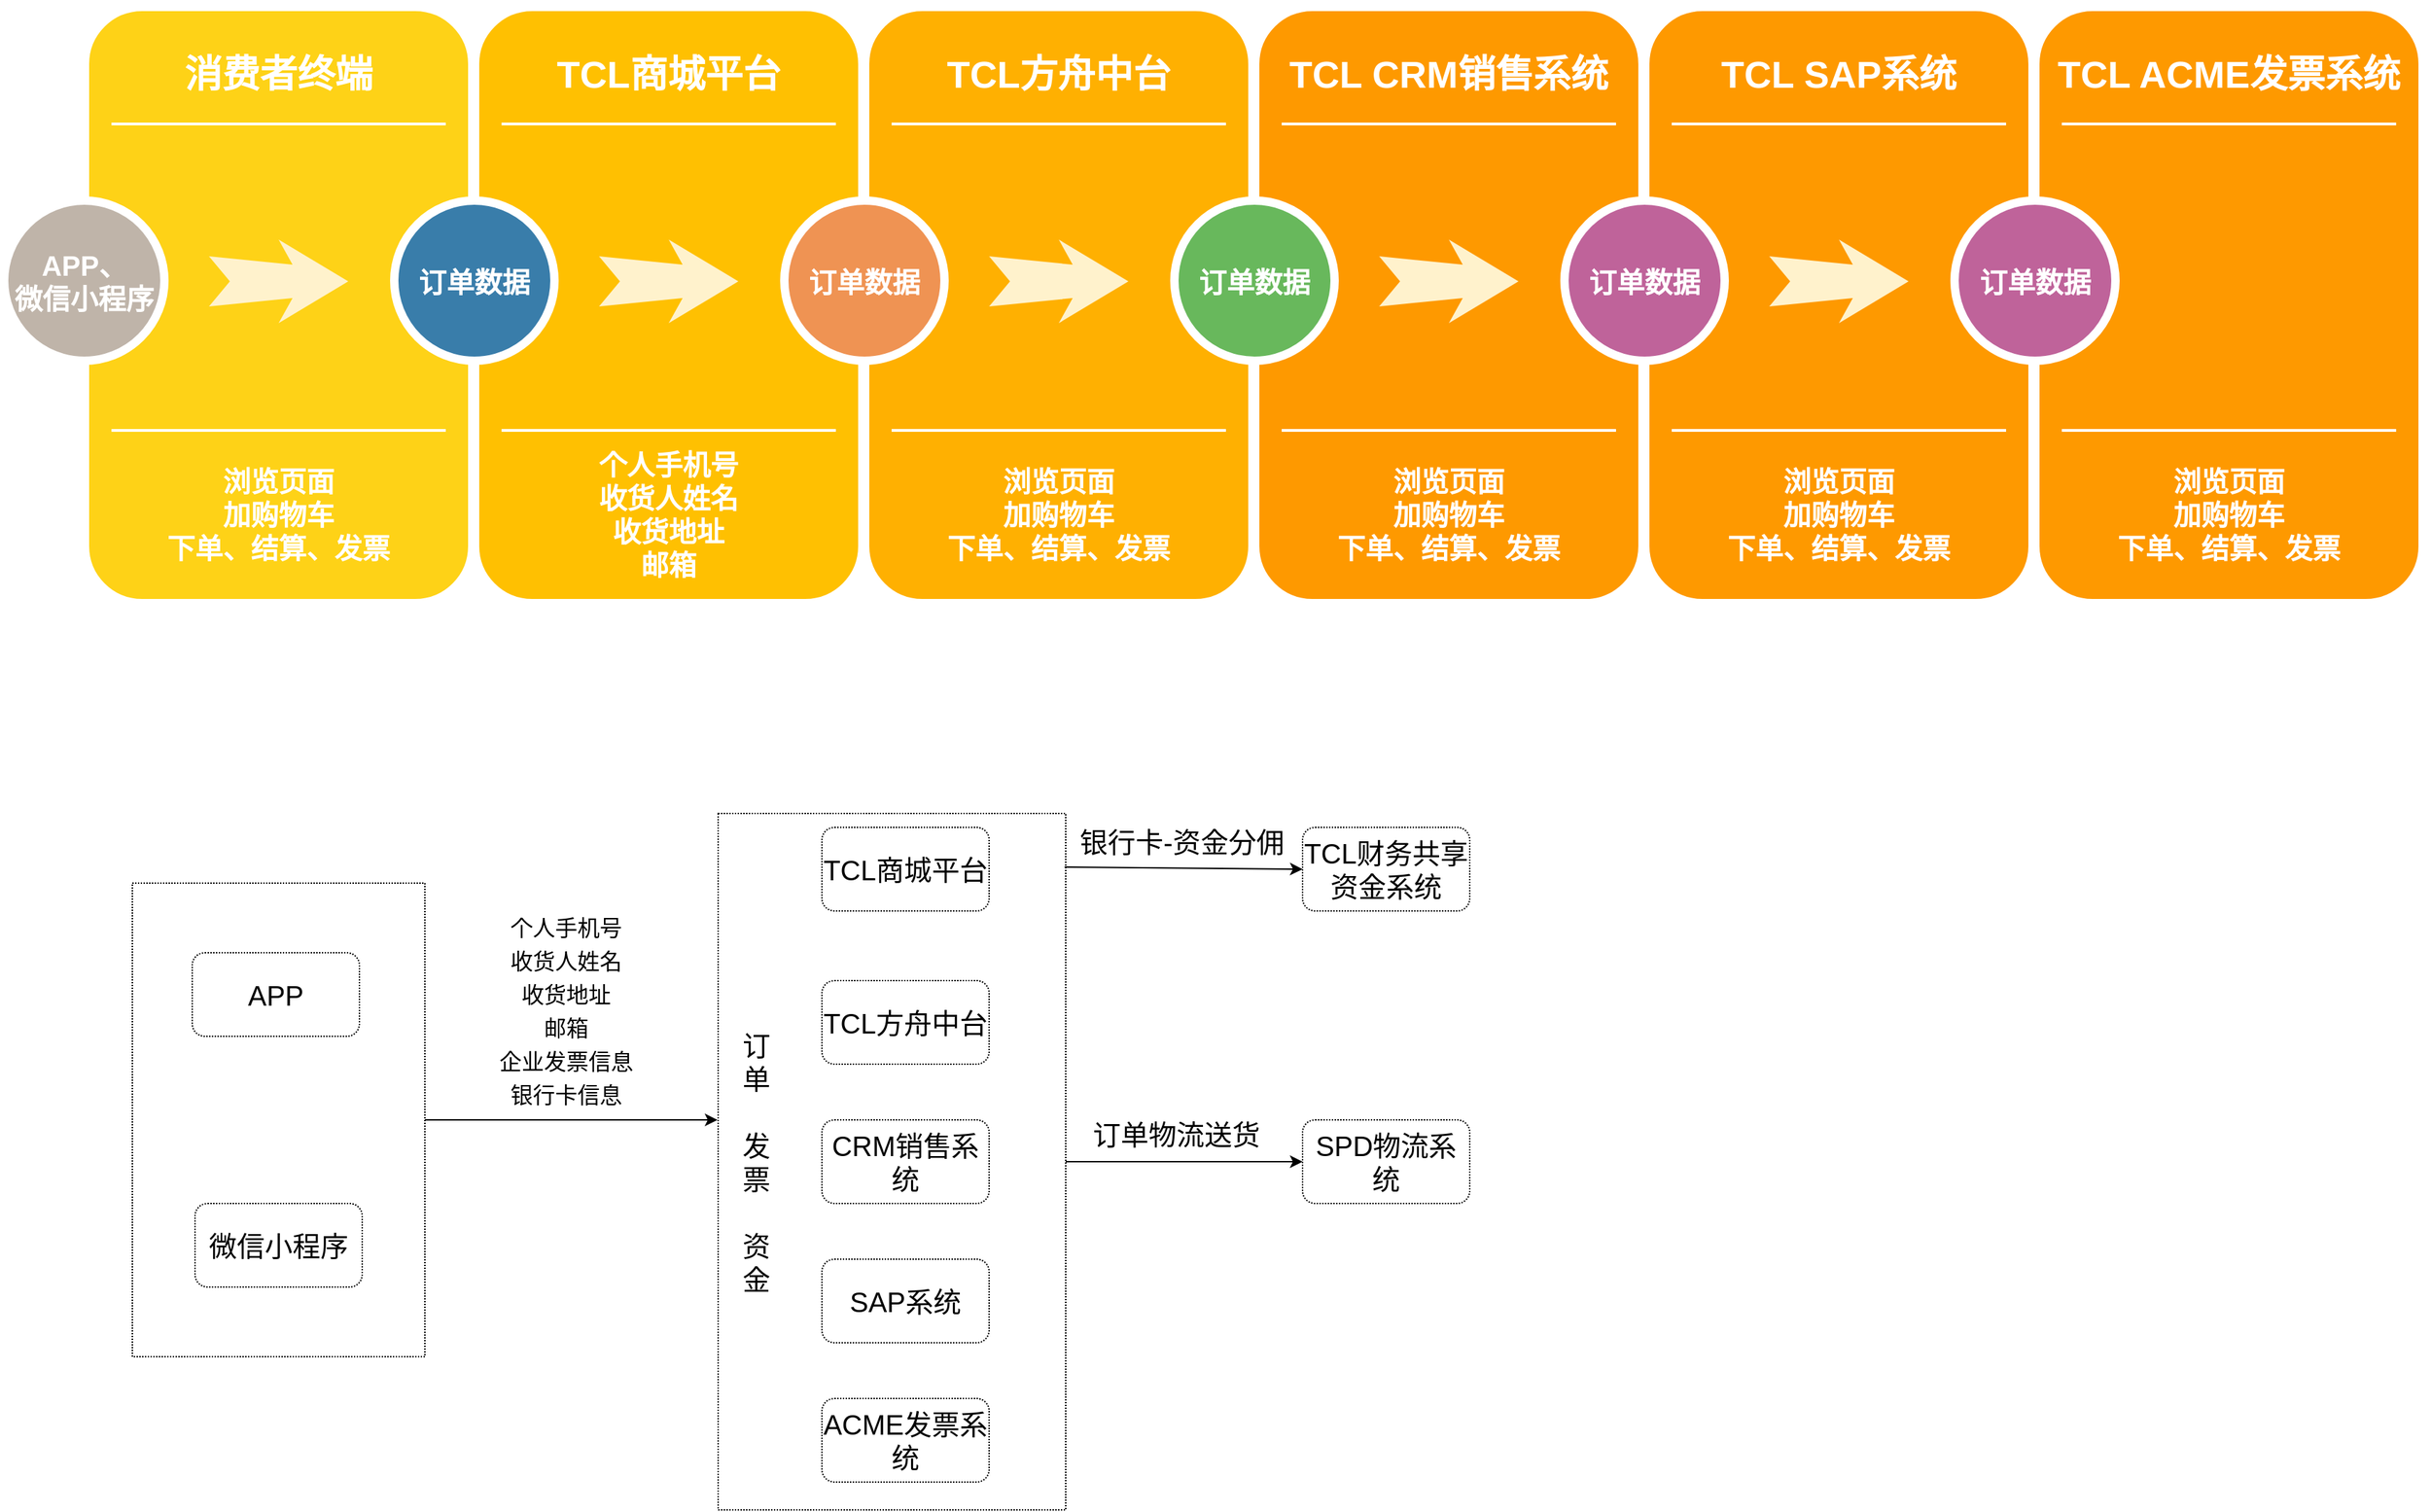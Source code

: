 <mxfile version="14.9.7" type="github">
  <diagram name="Page-1" id="12e1b939-464a-85fe-373e-61e167be1490">
    <mxGraphModel dx="1673" dy="896" grid="1" gridSize="10" guides="1" tooltips="1" connect="1" arrows="1" fold="1" page="1" pageScale="1.5" pageWidth="1169" pageHeight="826" background="none" math="0" shadow="0">
      <root>
        <mxCell id="0" />
        <mxCell id="1" parent="0" />
        <mxCell id="OJxSr9mY5RLfz91t2wkW-4" value="" style="rounded=0;whiteSpace=wrap;html=1;fontSize=20;dashed=1;dashPattern=1 1;align=left;" vertex="1" parent="1">
          <mxGeometry x="520.5" y="670" width="249.5" height="500" as="geometry" />
        </mxCell>
        <mxCell id="OJxSr9mY5RLfz91t2wkW-1" value="" style="rounded=0;whiteSpace=wrap;html=1;fontSize=20;dashed=1;dashPattern=1 1;" vertex="1" parent="1">
          <mxGeometry x="100" y="720" width="210" height="340" as="geometry" />
        </mxCell>
        <mxCell id="60da8b9f42644d3a-2" value="" style="whiteSpace=wrap;html=1;rounded=1;shadow=0;strokeWidth=8;fontSize=20;align=center;fillColor=#FED217;strokeColor=#FFFFFF;" parent="1" vertex="1">
          <mxGeometry x="65" y="90" width="280" height="430" as="geometry" />
        </mxCell>
        <mxCell id="60da8b9f42644d3a-3" value="消费者终端" style="text;html=1;strokeColor=none;fillColor=none;align=center;verticalAlign=middle;whiteSpace=wrap;rounded=0;shadow=0;fontSize=27;fontColor=#FFFFFF;fontStyle=1" parent="1" vertex="1">
          <mxGeometry x="65" y="110" width="280" height="60" as="geometry" />
        </mxCell>
        <mxCell id="60da8b9f42644d3a-4" value="浏览页面&lt;div style=&quot;font-size: 20px&quot;&gt;加购物车&lt;/div&gt;&lt;div style=&quot;font-size: 20px&quot;&gt;下单、结算、发票&lt;/div&gt;" style="text;html=1;strokeColor=none;fillColor=none;align=center;verticalAlign=middle;whiteSpace=wrap;rounded=0;shadow=0;fontSize=20;fontColor=#FFFFFF;fontStyle=1" parent="1" vertex="1">
          <mxGeometry x="65" y="410" width="280" height="90" as="geometry" />
        </mxCell>
        <mxCell id="60da8b9f42644d3a-6" value="" style="line;strokeWidth=2;html=1;rounded=0;shadow=0;fontSize=27;align=center;fillColor=none;strokeColor=#FFFFFF;" parent="1" vertex="1">
          <mxGeometry x="85" y="170" width="240" height="10" as="geometry" />
        </mxCell>
        <mxCell id="60da8b9f42644d3a-7" value="" style="line;strokeWidth=2;html=1;rounded=0;shadow=0;fontSize=27;align=center;fillColor=none;strokeColor=#FFFFFF;" parent="1" vertex="1">
          <mxGeometry x="85" y="390" width="240" height="10" as="geometry" />
        </mxCell>
        <mxCell id="60da8b9f42644d3a-8" value="APP、&lt;br style=&quot;font-size: 20px&quot;&gt;微信小程序" style="ellipse;whiteSpace=wrap;html=1;rounded=0;shadow=0;strokeWidth=6;fontSize=20;align=center;fillColor=#BFB4A9;strokeColor=#FFFFFF;fontColor=#FFFFFF;fontStyle=1" parent="1" vertex="1">
          <mxGeometry x="8" y="230" width="115" height="115" as="geometry" />
        </mxCell>
        <mxCell id="60da8b9f42644d3a-9" value="" style="html=1;shadow=0;dashed=0;align=center;verticalAlign=middle;shape=mxgraph.arrows2.stylisedArrow;dy=0.6;dx=40;notch=15;feather=0.4;rounded=0;strokeWidth=1;fontSize=27;strokeColor=none;fillColor=#fff2cc;" parent="1" vertex="1">
          <mxGeometry x="155" y="258" width="100" height="60" as="geometry" />
        </mxCell>
        <mxCell id="60da8b9f42644d3a-17" value="" style="whiteSpace=wrap;html=1;rounded=1;shadow=0;strokeWidth=8;fontSize=20;align=center;fillColor=#FFC001;strokeColor=#FFFFFF;" parent="1" vertex="1">
          <mxGeometry x="345" y="90" width="280" height="430" as="geometry" />
        </mxCell>
        <mxCell id="60da8b9f42644d3a-18" value="TCL商城平台" style="text;html=1;strokeColor=none;fillColor=none;align=center;verticalAlign=middle;whiteSpace=wrap;rounded=0;shadow=0;fontSize=27;fontColor=#FFFFFF;fontStyle=1" parent="1" vertex="1">
          <mxGeometry x="345" y="110" width="280" height="60" as="geometry" />
        </mxCell>
        <mxCell id="60da8b9f42644d3a-19" value="&lt;span style=&quot;font-size: 20px&quot;&gt;&lt;b&gt;个人手机号&lt;br&gt;收货人姓名&lt;br&gt;收货地址&lt;br&gt;邮箱&lt;br&gt;&lt;/b&gt;&lt;/span&gt;" style="text;html=1;strokeColor=none;fillColor=none;align=center;verticalAlign=middle;whiteSpace=wrap;rounded=0;shadow=0;fontSize=14;fontColor=#FFFFFF;" parent="1" vertex="1">
          <mxGeometry x="345" y="410" width="280" height="90" as="geometry" />
        </mxCell>
        <mxCell id="60da8b9f42644d3a-20" value="" style="line;strokeWidth=2;html=1;rounded=0;shadow=0;fontSize=27;align=center;fillColor=none;strokeColor=#FFFFFF;" parent="1" vertex="1">
          <mxGeometry x="365" y="170" width="240" height="10" as="geometry" />
        </mxCell>
        <mxCell id="60da8b9f42644d3a-21" value="" style="line;strokeWidth=2;html=1;rounded=0;shadow=0;fontSize=27;align=center;fillColor=none;strokeColor=#FFFFFF;" parent="1" vertex="1">
          <mxGeometry x="365" y="390" width="240" height="10" as="geometry" />
        </mxCell>
        <mxCell id="60da8b9f42644d3a-22" value="&lt;span style=&quot;font-size: 20px&quot;&gt;&lt;b&gt;订单数据&lt;/b&gt;&lt;/span&gt;" style="ellipse;whiteSpace=wrap;html=1;rounded=0;shadow=0;strokeWidth=6;fontSize=14;align=center;fillColor=#397DAA;strokeColor=#FFFFFF;fontColor=#FFFFFF;" parent="1" vertex="1">
          <mxGeometry x="288" y="230" width="115" height="115" as="geometry" />
        </mxCell>
        <mxCell id="60da8b9f42644d3a-23" value="" style="html=1;shadow=0;dashed=0;align=center;verticalAlign=middle;shape=mxgraph.arrows2.stylisedArrow;dy=0.6;dx=40;notch=15;feather=0.4;rounded=0;strokeWidth=1;fontSize=27;strokeColor=none;fillColor=#fff2cc;" parent="1" vertex="1">
          <mxGeometry x="435" y="258" width="100" height="60" as="geometry" />
        </mxCell>
        <mxCell id="60da8b9f42644d3a-24" value="" style="whiteSpace=wrap;html=1;rounded=1;shadow=0;strokeWidth=8;fontSize=20;align=center;fillColor=#FFB001;strokeColor=#FFFFFF;" parent="1" vertex="1">
          <mxGeometry x="625" y="90" width="280" height="430" as="geometry" />
        </mxCell>
        <mxCell id="60da8b9f42644d3a-25" value="TCL方舟中台" style="text;html=1;strokeColor=none;fillColor=none;align=center;verticalAlign=middle;whiteSpace=wrap;rounded=0;shadow=0;fontSize=27;fontColor=#FFFFFF;fontStyle=1" parent="1" vertex="1">
          <mxGeometry x="625" y="110" width="280" height="60" as="geometry" />
        </mxCell>
        <mxCell id="60da8b9f42644d3a-26" value="&lt;span style=&quot;font-size: 20px ; font-weight: 700&quot;&gt;浏览页面&lt;/span&gt;&lt;div style=&quot;font-size: 20px ; font-weight: 700&quot;&gt;加购物车&lt;/div&gt;&lt;div style=&quot;font-size: 20px ; font-weight: 700&quot;&gt;下单、结算、发票&lt;/div&gt;" style="text;html=1;strokeColor=none;fillColor=none;align=center;verticalAlign=middle;whiteSpace=wrap;rounded=0;shadow=0;fontSize=14;fontColor=#FFFFFF;" parent="1" vertex="1">
          <mxGeometry x="625" y="410" width="280" height="90" as="geometry" />
        </mxCell>
        <mxCell id="60da8b9f42644d3a-27" value="" style="line;strokeWidth=2;html=1;rounded=0;shadow=0;fontSize=27;align=center;fillColor=none;strokeColor=#FFFFFF;" parent="1" vertex="1">
          <mxGeometry x="645" y="170" width="240" height="10" as="geometry" />
        </mxCell>
        <mxCell id="60da8b9f42644d3a-28" value="" style="line;strokeWidth=2;html=1;rounded=0;shadow=0;fontSize=27;align=center;fillColor=none;strokeColor=#FFFFFF;" parent="1" vertex="1">
          <mxGeometry x="645" y="390" width="240" height="10" as="geometry" />
        </mxCell>
        <mxCell id="60da8b9f42644d3a-29" value="&lt;b style=&quot;font-size: 20px&quot;&gt;订单数据&lt;/b&gt;" style="ellipse;whiteSpace=wrap;html=1;rounded=0;shadow=0;strokeWidth=6;fontSize=14;align=center;fillColor=#EF9353;strokeColor=#FFFFFF;fontColor=#FFFFFF;" parent="1" vertex="1">
          <mxGeometry x="568" y="230" width="115" height="115" as="geometry" />
        </mxCell>
        <mxCell id="60da8b9f42644d3a-30" value="" style="html=1;shadow=0;dashed=0;align=center;verticalAlign=middle;shape=mxgraph.arrows2.stylisedArrow;dy=0.6;dx=40;notch=15;feather=0.4;rounded=0;strokeWidth=1;fontSize=27;strokeColor=none;fillColor=#fff2cc;" parent="1" vertex="1">
          <mxGeometry x="715" y="258" width="100" height="60" as="geometry" />
        </mxCell>
        <mxCell id="60da8b9f42644d3a-31" value="" style="whiteSpace=wrap;html=1;rounded=1;shadow=0;strokeWidth=8;fontSize=20;align=center;fillColor=#FE9900;strokeColor=#FFFFFF;" parent="1" vertex="1">
          <mxGeometry x="905" y="90" width="280" height="430" as="geometry" />
        </mxCell>
        <mxCell id="60da8b9f42644d3a-32" value="TCL CRM销售系统" style="text;html=1;strokeColor=none;fillColor=none;align=center;verticalAlign=middle;whiteSpace=wrap;rounded=0;shadow=0;fontSize=27;fontColor=#FFFFFF;fontStyle=1" parent="1" vertex="1">
          <mxGeometry x="905" y="110" width="280" height="60" as="geometry" />
        </mxCell>
        <mxCell id="60da8b9f42644d3a-33" value="&lt;span style=&quot;font-size: 20px ; font-weight: 700&quot;&gt;浏览页面&lt;/span&gt;&lt;div style=&quot;font-size: 20px ; font-weight: 700&quot;&gt;加购物车&lt;/div&gt;&lt;div style=&quot;font-size: 20px ; font-weight: 700&quot;&gt;下单、结算、发票&lt;/div&gt;" style="text;html=1;strokeColor=none;fillColor=none;align=center;verticalAlign=middle;whiteSpace=wrap;rounded=0;shadow=0;fontSize=14;fontColor=#FFFFFF;" parent="1" vertex="1">
          <mxGeometry x="905" y="410" width="280" height="90" as="geometry" />
        </mxCell>
        <mxCell id="60da8b9f42644d3a-34" value="" style="line;strokeWidth=2;html=1;rounded=0;shadow=0;fontSize=27;align=center;fillColor=none;strokeColor=#FFFFFF;" parent="1" vertex="1">
          <mxGeometry x="925" y="170" width="240" height="10" as="geometry" />
        </mxCell>
        <mxCell id="60da8b9f42644d3a-35" value="" style="line;strokeWidth=2;html=1;rounded=0;shadow=0;fontSize=27;align=center;fillColor=none;strokeColor=#FFFFFF;" parent="1" vertex="1">
          <mxGeometry x="925" y="390" width="240" height="10" as="geometry" />
        </mxCell>
        <mxCell id="60da8b9f42644d3a-36" value="&lt;b style=&quot;font-size: 20px&quot;&gt;订单数据&lt;/b&gt;" style="ellipse;whiteSpace=wrap;html=1;rounded=0;shadow=0;strokeWidth=6;fontSize=14;align=center;fillColor=#68B85C;strokeColor=#FFFFFF;fontColor=#FFFFFF;" parent="1" vertex="1">
          <mxGeometry x="848" y="230" width="115" height="115" as="geometry" />
        </mxCell>
        <mxCell id="60da8b9f42644d3a-37" value="" style="html=1;shadow=0;dashed=0;align=center;verticalAlign=middle;shape=mxgraph.arrows2.stylisedArrow;dy=0.6;dx=40;notch=15;feather=0.4;rounded=0;strokeWidth=1;fontSize=27;strokeColor=none;fillColor=#fff2cc;" parent="1" vertex="1">
          <mxGeometry x="995" y="258" width="100" height="60" as="geometry" />
        </mxCell>
        <mxCell id="5H6u6VppD-pFI-PKJdRa-6" value="" style="whiteSpace=wrap;html=1;rounded=1;shadow=0;strokeWidth=8;fontSize=20;align=center;fillColor=#FE9900;strokeColor=#FFFFFF;" parent="1" vertex="1">
          <mxGeometry x="1185" y="90" width="280" height="430" as="geometry" />
        </mxCell>
        <mxCell id="5H6u6VppD-pFI-PKJdRa-7" value="TCL SAP系统" style="text;html=1;strokeColor=none;fillColor=none;align=center;verticalAlign=middle;whiteSpace=wrap;rounded=0;shadow=0;fontSize=27;fontColor=#FFFFFF;fontStyle=1" parent="1" vertex="1">
          <mxGeometry x="1185" y="110" width="280" height="60" as="geometry" />
        </mxCell>
        <mxCell id="5H6u6VppD-pFI-PKJdRa-8" value="&lt;span style=&quot;font-size: 20px ; font-weight: 700&quot;&gt;浏览页面&lt;/span&gt;&lt;div style=&quot;font-size: 20px ; font-weight: 700&quot;&gt;加购物车&lt;/div&gt;&lt;div style=&quot;font-size: 20px ; font-weight: 700&quot;&gt;下单、结算、发票&lt;/div&gt;" style="text;html=1;strokeColor=none;fillColor=none;align=center;verticalAlign=middle;whiteSpace=wrap;rounded=0;shadow=0;fontSize=14;fontColor=#FFFFFF;" parent="1" vertex="1">
          <mxGeometry x="1185" y="410" width="280" height="90" as="geometry" />
        </mxCell>
        <mxCell id="5H6u6VppD-pFI-PKJdRa-9" value="" style="line;strokeWidth=2;html=1;rounded=0;shadow=0;fontSize=27;align=center;fillColor=none;strokeColor=#FFFFFF;" parent="1" vertex="1">
          <mxGeometry x="1205" y="170" width="240" height="10" as="geometry" />
        </mxCell>
        <mxCell id="5H6u6VppD-pFI-PKJdRa-10" value="" style="line;strokeWidth=2;html=1;rounded=0;shadow=0;fontSize=27;align=center;fillColor=none;strokeColor=#FFFFFF;" parent="1" vertex="1">
          <mxGeometry x="1205" y="390" width="240" height="10" as="geometry" />
        </mxCell>
        <mxCell id="5H6u6VppD-pFI-PKJdRa-11" value="" style="html=1;shadow=0;dashed=0;align=center;verticalAlign=middle;shape=mxgraph.arrows2.stylisedArrow;dy=0.6;dx=40;notch=15;feather=0.4;rounded=0;strokeWidth=1;fontSize=27;strokeColor=none;fillColor=#fff2cc;" parent="1" vertex="1">
          <mxGeometry x="1275" y="258" width="100" height="60" as="geometry" />
        </mxCell>
        <mxCell id="60da8b9f42644d3a-38" value="&lt;b style=&quot;font-size: 20px&quot;&gt;订单数据&lt;/b&gt;" style="ellipse;whiteSpace=wrap;html=1;rounded=0;shadow=0;strokeWidth=6;fontSize=14;align=center;fillColor=#BF639A;strokeColor=#FFFFFF;fontColor=#FFFFFF;" parent="1" vertex="1">
          <mxGeometry x="1128" y="230" width="115" height="115" as="geometry" />
        </mxCell>
        <mxCell id="5H6u6VppD-pFI-PKJdRa-13" value="" style="whiteSpace=wrap;html=1;rounded=1;shadow=0;strokeWidth=8;fontSize=20;align=center;fillColor=#FE9900;strokeColor=#FFFFFF;" parent="1" vertex="1">
          <mxGeometry x="1465" y="90" width="280" height="430" as="geometry" />
        </mxCell>
        <mxCell id="5H6u6VppD-pFI-PKJdRa-14" value="TCL ACME发票系统" style="text;html=1;strokeColor=none;fillColor=none;align=center;verticalAlign=middle;whiteSpace=wrap;rounded=0;shadow=0;fontSize=27;fontColor=#FFFFFF;fontStyle=1" parent="1" vertex="1">
          <mxGeometry x="1465" y="110" width="280" height="60" as="geometry" />
        </mxCell>
        <mxCell id="5H6u6VppD-pFI-PKJdRa-15" value="&lt;span style=&quot;font-size: 20px ; font-weight: 700&quot;&gt;浏览页面&lt;/span&gt;&lt;div style=&quot;font-size: 20px ; font-weight: 700&quot;&gt;加购物车&lt;/div&gt;&lt;div style=&quot;font-size: 20px ; font-weight: 700&quot;&gt;下单、结算、发票&lt;/div&gt;" style="text;html=1;strokeColor=none;fillColor=none;align=center;verticalAlign=middle;whiteSpace=wrap;rounded=0;shadow=0;fontSize=14;fontColor=#FFFFFF;" parent="1" vertex="1">
          <mxGeometry x="1465" y="410" width="280" height="90" as="geometry" />
        </mxCell>
        <mxCell id="5H6u6VppD-pFI-PKJdRa-16" value="" style="line;strokeWidth=2;html=1;rounded=0;shadow=0;fontSize=27;align=center;fillColor=none;strokeColor=#FFFFFF;" parent="1" vertex="1">
          <mxGeometry x="1485" y="170" width="240" height="10" as="geometry" />
        </mxCell>
        <mxCell id="5H6u6VppD-pFI-PKJdRa-17" value="" style="line;strokeWidth=2;html=1;rounded=0;shadow=0;fontSize=27;align=center;fillColor=none;strokeColor=#FFFFFF;" parent="1" vertex="1">
          <mxGeometry x="1485" y="390" width="240" height="10" as="geometry" />
        </mxCell>
        <mxCell id="5H6u6VppD-pFI-PKJdRa-12" value="&lt;b style=&quot;font-size: 20px&quot;&gt;订单数据&lt;/b&gt;" style="ellipse;whiteSpace=wrap;html=1;rounded=0;shadow=0;strokeWidth=6;fontSize=14;align=center;fillColor=#BF639A;strokeColor=#FFFFFF;fontColor=#FFFFFF;" parent="1" vertex="1">
          <mxGeometry x="1408" y="230" width="115.5" height="115" as="geometry" />
        </mxCell>
        <mxCell id="OJxSr9mY5RLfz91t2wkW-2" value="APP" style="rounded=1;whiteSpace=wrap;html=1;dashed=1;dashPattern=1 1;fontSize=20;" vertex="1" parent="1">
          <mxGeometry x="143" y="770" width="120" height="60" as="geometry" />
        </mxCell>
        <mxCell id="OJxSr9mY5RLfz91t2wkW-3" value="微信小程序" style="rounded=1;whiteSpace=wrap;html=1;dashed=1;dashPattern=1 1;fontSize=20;" vertex="1" parent="1">
          <mxGeometry x="145" y="950" width="120" height="60" as="geometry" />
        </mxCell>
        <mxCell id="OJxSr9mY5RLfz91t2wkW-5" value="TCL商城平台" style="rounded=1;whiteSpace=wrap;html=1;dashed=1;dashPattern=1 1;fontSize=20;" vertex="1" parent="1">
          <mxGeometry x="595" y="680" width="120" height="60" as="geometry" />
        </mxCell>
        <mxCell id="OJxSr9mY5RLfz91t2wkW-6" value="TCL方舟中台" style="rounded=1;whiteSpace=wrap;html=1;dashed=1;dashPattern=1 1;fontSize=20;" vertex="1" parent="1">
          <mxGeometry x="595" y="790" width="120" height="60" as="geometry" />
        </mxCell>
        <mxCell id="OJxSr9mY5RLfz91t2wkW-7" value="CRM销售系统" style="rounded=1;whiteSpace=wrap;html=1;dashed=1;dashPattern=1 1;fontSize=20;" vertex="1" parent="1">
          <mxGeometry x="595" y="890" width="120" height="60" as="geometry" />
        </mxCell>
        <mxCell id="OJxSr9mY5RLfz91t2wkW-8" value="SAP系统" style="rounded=1;whiteSpace=wrap;html=1;dashed=1;dashPattern=1 1;fontSize=20;" vertex="1" parent="1">
          <mxGeometry x="595" y="990" width="120" height="60" as="geometry" />
        </mxCell>
        <mxCell id="OJxSr9mY5RLfz91t2wkW-9" value="ACME发票系统" style="rounded=1;whiteSpace=wrap;html=1;dashed=1;dashPattern=1 1;fontSize=20;" vertex="1" parent="1">
          <mxGeometry x="595" y="1090" width="120" height="60" as="geometry" />
        </mxCell>
        <mxCell id="OJxSr9mY5RLfz91t2wkW-10" value="" style="endArrow=classic;html=1;fontSize=20;" edge="1" parent="1">
          <mxGeometry width="50" height="50" relative="1" as="geometry">
            <mxPoint x="310" y="890" as="sourcePoint" />
            <mxPoint x="520" y="890" as="targetPoint" />
          </mxGeometry>
        </mxCell>
        <mxCell id="OJxSr9mY5RLfz91t2wkW-11" value="&lt;font style=&quot;font-size: 16px&quot;&gt;个人手机号&lt;br&gt;收货人姓名&lt;br&gt;收货地址&lt;br&gt;邮箱&lt;br&gt;企业发票信息&lt;br&gt;银行卡信息&lt;br&gt;&lt;/font&gt;" style="edgeLabel;html=1;align=center;verticalAlign=middle;resizable=0;points=[];fontSize=20;" vertex="1" connectable="0" parent="OJxSr9mY5RLfz91t2wkW-10">
          <mxGeometry x="0.282" y="-5" relative="1" as="geometry">
            <mxPoint x="-34" y="-85" as="offset" />
          </mxGeometry>
        </mxCell>
        <mxCell id="OJxSr9mY5RLfz91t2wkW-13" value="SPD物流系统" style="rounded=1;whiteSpace=wrap;html=1;dashed=1;dashPattern=1 1;fontSize=20;" vertex="1" parent="1">
          <mxGeometry x="940" y="890" width="120" height="60" as="geometry" />
        </mxCell>
        <mxCell id="OJxSr9mY5RLfz91t2wkW-14" value="TCL财务共享资金系统" style="rounded=1;whiteSpace=wrap;html=1;dashed=1;dashPattern=1 1;fontSize=20;" vertex="1" parent="1">
          <mxGeometry x="940" y="680" width="120" height="60" as="geometry" />
        </mxCell>
        <mxCell id="OJxSr9mY5RLfz91t2wkW-15" value="" style="endArrow=classic;html=1;fontSize=20;exitX=0.997;exitY=0.077;exitDx=0;exitDy=0;exitPerimeter=0;entryX=0;entryY=0.5;entryDx=0;entryDy=0;" edge="1" parent="1" source="OJxSr9mY5RLfz91t2wkW-4" target="OJxSr9mY5RLfz91t2wkW-14">
          <mxGeometry width="50" height="50" relative="1" as="geometry">
            <mxPoint x="1030" y="845" as="sourcePoint" />
            <mxPoint x="1080" y="795" as="targetPoint" />
          </mxGeometry>
        </mxCell>
        <mxCell id="OJxSr9mY5RLfz91t2wkW-17" value="银行卡-资金分佣" style="edgeLabel;html=1;align=center;verticalAlign=middle;resizable=0;points=[];fontSize=20;" vertex="1" connectable="0" parent="OJxSr9mY5RLfz91t2wkW-15">
          <mxGeometry x="-0.307" y="-2" relative="1" as="geometry">
            <mxPoint x="25" y="-21" as="offset" />
          </mxGeometry>
        </mxCell>
        <mxCell id="OJxSr9mY5RLfz91t2wkW-16" value="" style="endArrow=classic;html=1;fontSize=20;exitX=1;exitY=0.5;exitDx=0;exitDy=0;entryX=0;entryY=0.5;entryDx=0;entryDy=0;" edge="1" parent="1" source="OJxSr9mY5RLfz91t2wkW-4" target="OJxSr9mY5RLfz91t2wkW-13">
          <mxGeometry width="50" height="50" relative="1" as="geometry">
            <mxPoint x="900" y="850" as="sourcePoint" />
            <mxPoint x="950" y="800" as="targetPoint" />
          </mxGeometry>
        </mxCell>
        <mxCell id="OJxSr9mY5RLfz91t2wkW-18" value="订单物流送货" style="edgeLabel;html=1;align=center;verticalAlign=middle;resizable=0;points=[];fontSize=20;" vertex="1" connectable="0" parent="OJxSr9mY5RLfz91t2wkW-16">
          <mxGeometry x="0.127" y="3" relative="1" as="geometry">
            <mxPoint x="-17" y="-17" as="offset" />
          </mxGeometry>
        </mxCell>
        <mxCell id="OJxSr9mY5RLfz91t2wkW-19" value="订单&lt;br&gt;&lt;br&gt;发票&lt;br&gt;&lt;br&gt;资金" style="text;html=1;strokeColor=none;fillColor=none;align=center;verticalAlign=middle;whiteSpace=wrap;rounded=0;dashed=1;dashPattern=1 1;fontSize=20;" vertex="1" parent="1">
          <mxGeometry x="528" y="680" width="40" height="480" as="geometry" />
        </mxCell>
      </root>
    </mxGraphModel>
  </diagram>
</mxfile>
